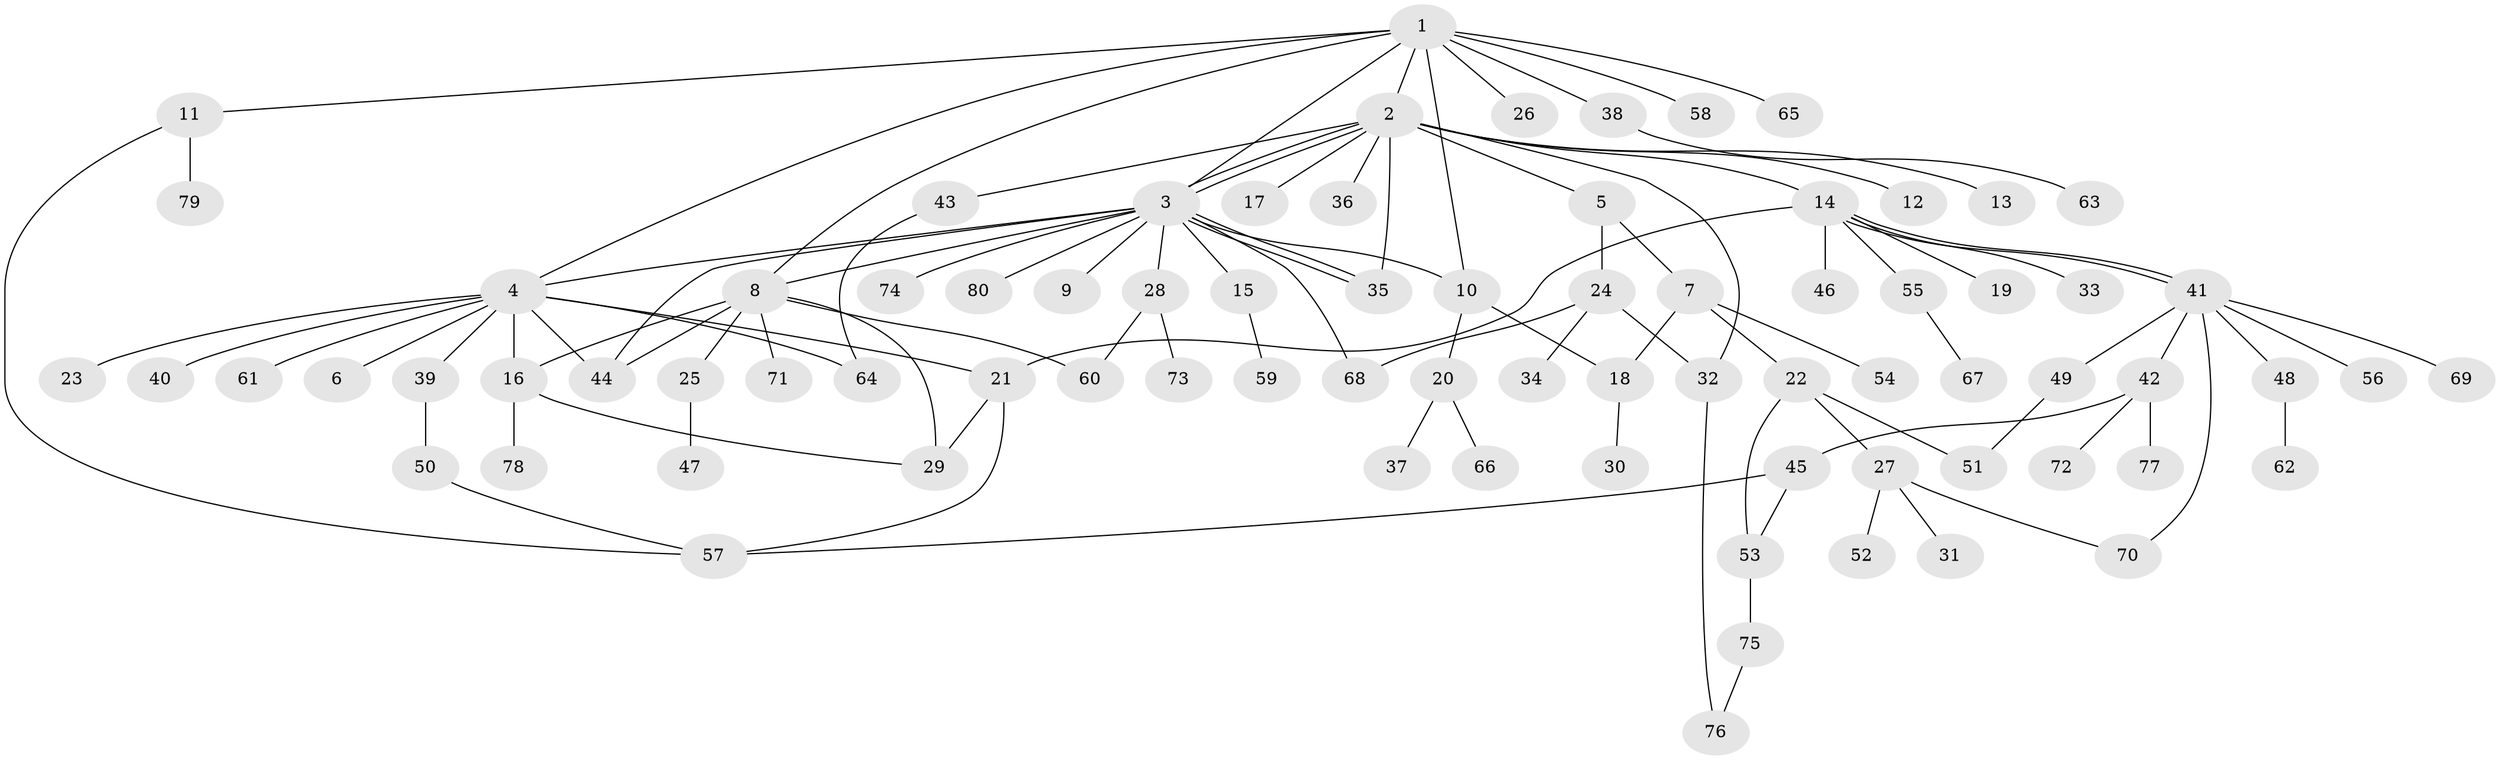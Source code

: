 // Generated by graph-tools (version 1.1) at 2025/35/03/09/25 02:35:22]
// undirected, 80 vertices, 105 edges
graph export_dot {
graph [start="1"]
  node [color=gray90,style=filled];
  1;
  2;
  3;
  4;
  5;
  6;
  7;
  8;
  9;
  10;
  11;
  12;
  13;
  14;
  15;
  16;
  17;
  18;
  19;
  20;
  21;
  22;
  23;
  24;
  25;
  26;
  27;
  28;
  29;
  30;
  31;
  32;
  33;
  34;
  35;
  36;
  37;
  38;
  39;
  40;
  41;
  42;
  43;
  44;
  45;
  46;
  47;
  48;
  49;
  50;
  51;
  52;
  53;
  54;
  55;
  56;
  57;
  58;
  59;
  60;
  61;
  62;
  63;
  64;
  65;
  66;
  67;
  68;
  69;
  70;
  71;
  72;
  73;
  74;
  75;
  76;
  77;
  78;
  79;
  80;
  1 -- 2;
  1 -- 3;
  1 -- 4;
  1 -- 8;
  1 -- 10;
  1 -- 11;
  1 -- 26;
  1 -- 38;
  1 -- 58;
  1 -- 65;
  2 -- 3;
  2 -- 3;
  2 -- 5;
  2 -- 12;
  2 -- 13;
  2 -- 14;
  2 -- 17;
  2 -- 32;
  2 -- 35;
  2 -- 36;
  2 -- 43;
  3 -- 4;
  3 -- 8;
  3 -- 9;
  3 -- 10;
  3 -- 15;
  3 -- 28;
  3 -- 35;
  3 -- 35;
  3 -- 44;
  3 -- 68;
  3 -- 74;
  3 -- 80;
  4 -- 6;
  4 -- 16;
  4 -- 21;
  4 -- 23;
  4 -- 39;
  4 -- 40;
  4 -- 44;
  4 -- 61;
  4 -- 64;
  5 -- 7;
  5 -- 24;
  7 -- 18;
  7 -- 22;
  7 -- 54;
  8 -- 16;
  8 -- 25;
  8 -- 29;
  8 -- 44;
  8 -- 60;
  8 -- 71;
  10 -- 18;
  10 -- 20;
  11 -- 57;
  11 -- 79;
  14 -- 19;
  14 -- 21;
  14 -- 33;
  14 -- 41;
  14 -- 41;
  14 -- 46;
  14 -- 55;
  15 -- 59;
  16 -- 29;
  16 -- 78;
  18 -- 30;
  20 -- 37;
  20 -- 66;
  21 -- 29;
  21 -- 57;
  22 -- 27;
  22 -- 51;
  22 -- 53;
  24 -- 32;
  24 -- 34;
  24 -- 68;
  25 -- 47;
  27 -- 31;
  27 -- 52;
  27 -- 70;
  28 -- 60;
  28 -- 73;
  32 -- 76;
  38 -- 63;
  39 -- 50;
  41 -- 42;
  41 -- 48;
  41 -- 49;
  41 -- 56;
  41 -- 69;
  41 -- 70;
  42 -- 45;
  42 -- 72;
  42 -- 77;
  43 -- 64;
  45 -- 53;
  45 -- 57;
  48 -- 62;
  49 -- 51;
  50 -- 57;
  53 -- 75;
  55 -- 67;
  75 -- 76;
}
